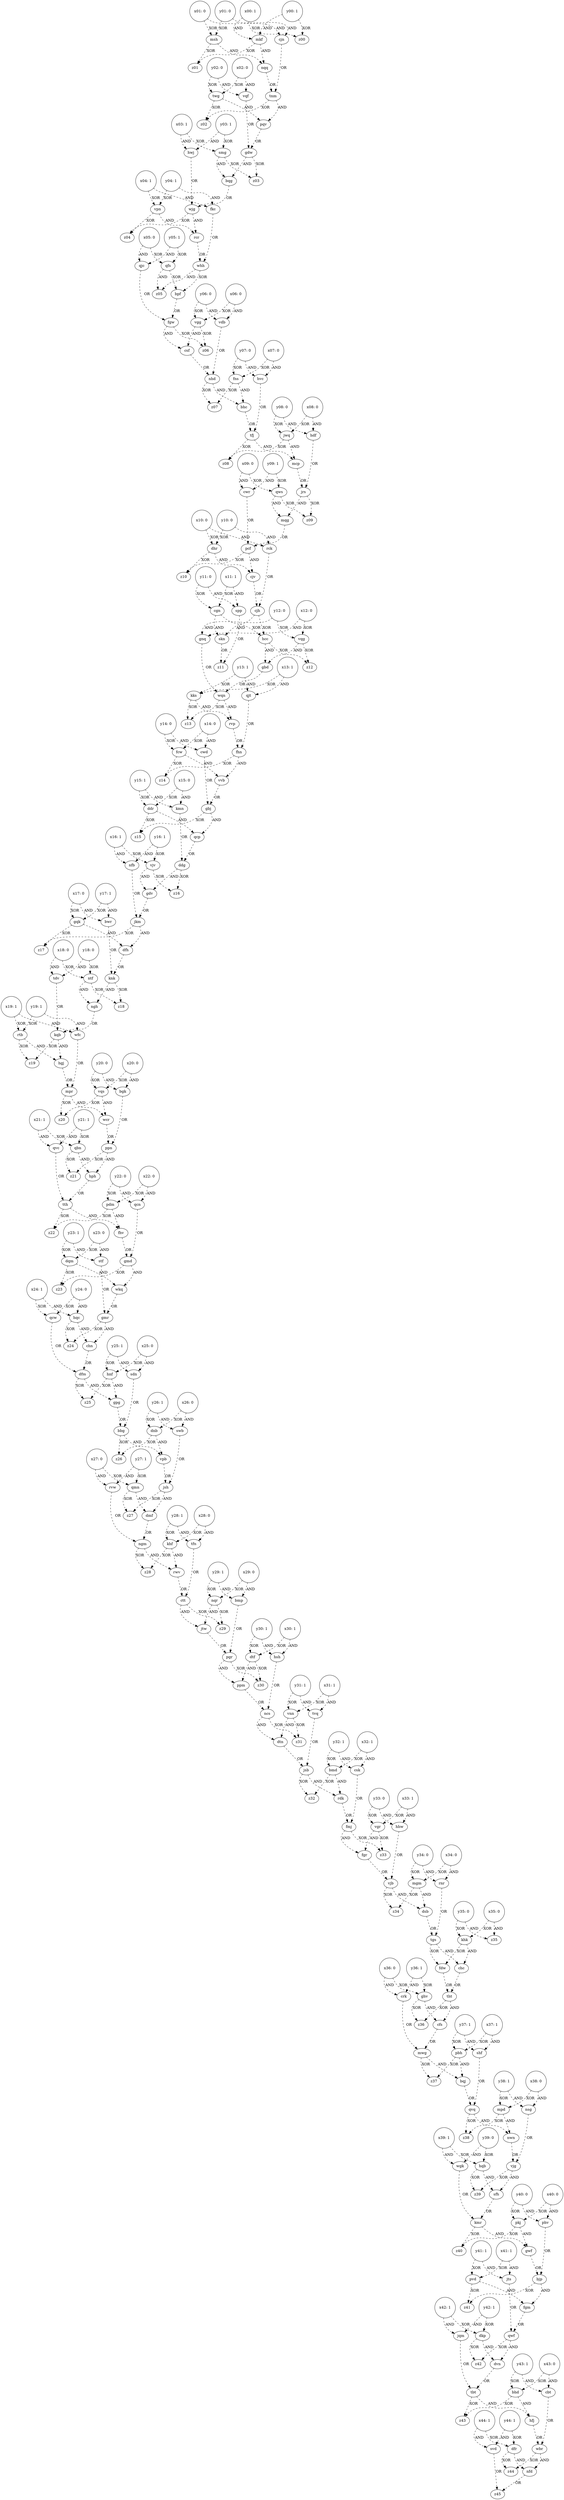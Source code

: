 digraph gates {
  x00 [label="x00: 1" shape=circle];
  x01 [label="x01: 0" shape=circle];
  x02 [label="x02: 0" shape=circle];
  x03 [label="x03: 1" shape=circle];
  x04 [label="x04: 1" shape=circle];
  x05 [label="x05: 0" shape=circle];
  x06 [label="x06: 0" shape=circle];
  x07 [label="x07: 0" shape=circle];
  x08 [label="x08: 0" shape=circle];
  x09 [label="x09: 0" shape=circle];
  x10 [label="x10: 0" shape=circle];
  x11 [label="x11: 1" shape=circle];
  x12 [label="x12: 0" shape=circle];
  x13 [label="x13: 1" shape=circle];
  x14 [label="x14: 0" shape=circle];
  x15 [label="x15: 0" shape=circle];
  x16 [label="x16: 1" shape=circle];
  x17 [label="x17: 0" shape=circle];
  x18 [label="x18: 0" shape=circle];
  x19 [label="x19: 1" shape=circle];
  x20 [label="x20: 0" shape=circle];
  x21 [label="x21: 1" shape=circle];
  x22 [label="x22: 0" shape=circle];
  x23 [label="x23: 0" shape=circle];
  x24 [label="x24: 1" shape=circle];
  x25 [label="x25: 0" shape=circle];
  x26 [label="x26: 0" shape=circle];
  x27 [label="x27: 0" shape=circle];
  x28 [label="x28: 0" shape=circle];
  x29 [label="x29: 0" shape=circle];
  x30 [label="x30: 1" shape=circle];
  x31 [label="x31: 1" shape=circle];
  x32 [label="x32: 1" shape=circle];
  x33 [label="x33: 1" shape=circle];
  x34 [label="x34: 0" shape=circle];
  x35 [label="x35: 0" shape=circle];
  x36 [label="x36: 0" shape=circle];
  x37 [label="x37: 1" shape=circle];
  x38 [label="x38: 0" shape=circle];
  x39 [label="x39: 1" shape=circle];
  x40 [label="x40: 0" shape=circle];
  x41 [label="x41: 1" shape=circle];
  x42 [label="x42: 1" shape=circle];
  x43 [label="x43: 0" shape=circle];
  x44 [label="x44: 1" shape=circle];
  y00 [label="y00: 1" shape=circle];
  y01 [label="y01: 0" shape=circle];
  y02 [label="y02: 0" shape=circle];
  y03 [label="y03: 1" shape=circle];
  y04 [label="y04: 1" shape=circle];
  y05 [label="y05: 1" shape=circle];
  y06 [label="y06: 0" shape=circle];
  y07 [label="y07: 0" shape=circle];
  y08 [label="y08: 0" shape=circle];
  y09 [label="y09: 1" shape=circle];
  y10 [label="y10: 0" shape=circle];
  y11 [label="y11: 0" shape=circle];
  y12 [label="y12: 0" shape=circle];
  y13 [label="y13: 1" shape=circle];
  y14 [label="y14: 0" shape=circle];
  y15 [label="y15: 1" shape=circle];
  y16 [label="y16: 1" shape=circle];
  y17 [label="y17: 1" shape=circle];
  y18 [label="y18: 0" shape=circle];
  y19 [label="y19: 1" shape=circle];
  y20 [label="y20: 0" shape=circle];
  y21 [label="y21: 1" shape=circle];
  y22 [label="y22: 0" shape=circle];
  y23 [label="y23: 1" shape=circle];
  y24 [label="y24: 0" shape=circle];
  y25 [label="y25: 1" shape=circle];
  y26 [label="y26: 1" shape=circle];
  y27 [label="y27: 1" shape=circle];
  y28 [label="y28: 1" shape=circle];
  y29 [label="y29: 1" shape=circle];
  y30 [label="y30: 1" shape=circle];
  y31 [label="y31: 1" shape=circle];
  y32 [label="y32: 1" shape=circle];
  y33 [label="y33: 0" shape=circle];
  y34 [label="y34: 0" shape=circle];
  y35 [label="y35: 0" shape=circle];
  y36 [label="y36: 1" shape=circle];
  y37 [label="y37: 1" shape=circle];
  y38 [label="y38: 1" shape=circle];
  y39 [label="y39: 0" shape=circle];
  y40 [label="y40: 0" shape=circle];
  y41 [label="y41: 1" shape=circle];
  y42 [label="y42: 1" shape=circle];
  y43 [label="y43: 1" shape=circle];
  y44 [label="y44: 1" shape=circle];
  vpn -> rcr [label="AND" style=dashed];
  wjg -> rcr [label="AND" style=dashed];
  y25 -> sdn [label="AND" style=dashed];
  x25 -> sdn [label="AND" style=dashed];
  ncs -> z31 [label="XOR" style=dashed];
  vnn -> z31 [label="XOR" style=dashed];
  dtn -> jsb [label="OR" style=dashed];
  tvq -> jsb [label="OR" style=dashed];
  vjv -> z16 [label="XOR" style=dashed];
  ddg -> z16 [label="XOR" style=dashed];
  x06 -> vdb [label="AND" style=dashed];
  y06 -> vdb [label="AND" style=dashed];
  x04 -> fkc [label="AND" style=dashed];
  y04 -> fkc [label="AND" style=dashed];
  msh -> nqq [label="AND" style=dashed];
  mkf -> nqq [label="AND" style=dashed];
  y05 -> qjc [label="AND" style=dashed];
  x05 -> qjc [label="AND" style=dashed];
  dkp -> dvn [label="AND" style=dashed];
  qwf -> dvn [label="AND" style=dashed];
  jsb -> rdk [label="AND" style=dashed];
  bmd -> rdk [label="AND" style=dashed];
  y00 -> z00 [label="XOR" style=dashed];
  x00 -> z00 [label="XOR" style=dashed];
  y35 -> khk [label="XOR" style=dashed];
  x35 -> khk [label="XOR" style=dashed];
  pcf -> cjv [label="AND" style=dashed];
  dhr -> cjv [label="AND" style=dashed];
  vqg -> gbd [label="AND" style=dashed];
  hcc -> gbd [label="AND" style=dashed];
  x39 -> wgk [label="AND" style=dashed];
  y39 -> wgk [label="AND" style=dashed];
  x33 -> vgr [label="XOR" style=dashed];
  y33 -> vgr [label="XOR" style=dashed];
  bqj -> qvq [label="OR" style=dashed];
  shf -> qvq [label="OR" style=dashed];
  y21 -> qvc [label="AND" style=dashed];
  x21 -> qvc [label="AND" style=dashed];
  vqs -> z20 [label="XOR" style=dashed];
  mpr -> z20 [label="XOR" style=dashed];
  x04 -> vpn [label="XOR" style=dashed];
  y04 -> vpn [label="XOR" style=dashed];
  y01 -> msh [label="XOR" style=dashed];
  x01 -> msh [label="XOR" style=dashed];
  wkq -> gmr [label="OR" style=dashed];
  stf -> gmr [label="OR" style=dashed];
  fgw -> z06 [label="XOR" style=dashed];
  vgg -> z06 [label="XOR" style=dashed];
  x01 -> cjn [label="AND" style=dashed];
  y01 -> cjn [label="AND" style=dashed];
  x11 -> spp [label="AND" style=dashed];
  y11 -> spp [label="AND" style=dashed];
  nhd -> bhc [label="AND" style=dashed];
  fns -> bhc [label="AND" style=dashed];
  gdw -> z03 [label="XOR" style=dashed];
  smg -> z03 [label="XOR" style=dashed];
  qcn -> gmd [label="OR" style=dashed];
  fhv -> gmd [label="OR" style=dashed];
  dvn -> tbt [label="OR" style=dashed];
  jqm -> tbt [label="OR" style=dashed];
  x42 -> jqm [label="AND" style=dashed];
  y42 -> jqm [label="AND" style=dashed];
  y09 -> cwr [label="AND" style=dashed];
  x09 -> cwr [label="AND" style=dashed];
  rwv -> ctt [label="OR" style=dashed];
  tfn -> ctt [label="OR" style=dashed];
  gnq -> wqn [label="OR" style=dashed];
  gbd -> wqn [label="OR" style=dashed];
  tfj -> mcp [label="AND" style=dashed];
  jwq -> mcp [label="AND" style=dashed];
  gpg -> bbg [label="OR" style=dashed];
  sdn -> bbg [label="OR" style=dashed];
  y16 -> nfb [label="AND" style=dashed];
  x16 -> nfb [label="AND" style=dashed];
  tth -> z22 [label="XOR" style=dashed];
  pdm -> z22 [label="XOR" style=dashed];
  x08 -> hdf [label="AND" style=dashed];
  y08 -> hdf [label="AND" style=dashed];
  ppn -> hph [label="AND" style=dashed];
  qbn -> hph [label="AND" style=dashed];
  dmf -> ngm [label="OR" style=dashed];
  rvw -> ngm [label="OR" style=dashed];
  vqg -> z12 [label="XOR" style=dashed];
  hcc -> z12 [label="XOR" style=dashed];
  hfj -> wbr [label="OR" style=dashed];
  cbt -> wbr [label="OR" style=dashed];
  cwd -> gbj [label="OR" style=dashed];
  vvb -> gbj [label="OR" style=dashed];
  x34 -> mgm [label="XOR" style=dashed];
  y34 -> mgm [label="XOR" style=dashed];
  knk -> z18 [label="XOR" style=dashed];
  ntf -> z18 [label="XOR" style=dashed];
  x12 -> vqg [label="XOR" style=dashed];
  y12 -> vqg [label="XOR" style=dashed];
  khf -> rwv [label="AND" style=dashed];
  ngm -> rwv [label="AND" style=dashed];
  fhn -> vvb [label="AND" style=dashed];
  fcw -> vvb [label="AND" style=dashed];
  gmr -> chn [label="AND" style=dashed];
  hqc -> chn [label="AND" style=dashed];
  x12 -> gnq [label="AND" style=dashed];
  y12 -> gnq [label="AND" style=dashed];
  sfh -> kmr [label="OR" style=dashed];
  wgk -> kmr [label="OR" style=dashed];
  mkf -> z01 [label="XOR" style=dashed];
  msh -> z01 [label="XOR" style=dashed];
  fhn -> z14 [label="XOR" style=dashed];
  fcw -> z14 [label="XOR" style=dashed];
  fgm -> qwf [label="OR" style=dashed];
  jts -> qwf [label="OR" style=dashed];
  bpf -> fgw [label="OR" style=dashed];
  qjc -> fgw [label="OR" style=dashed];
  tbt -> z43 [label="XOR" style=dashed];
  bhd -> z43 [label="XOR" style=dashed];
  x16 -> vjv [label="XOR" style=dashed];
  y16 -> vjv [label="XOR" style=dashed];
  x06 -> vgg [label="XOR" style=dashed];
  y06 -> vgg [label="XOR" style=dashed];
  x03 -> hwj [label="AND" style=dashed];
  y03 -> hwj [label="AND" style=dashed];
  phv -> bjp [label="OR" style=dashed];
  gwf -> bjp [label="OR" style=dashed];
  gmd -> z23 [label="XOR" style=dashed];
  dqm -> z23 [label="XOR" style=dashed];
  y39 -> hqb [label="XOR" style=dashed];
  x39 -> hqb [label="XOR" style=dashed];
  y20 -> vqs [label="XOR" style=dashed];
  x20 -> vqs [label="XOR" style=dashed];
  jrs -> z09 [label="XOR" style=dashed];
  qws -> z09 [label="XOR" style=dashed];
  dfm -> z25 [label="XOR" style=dashed];
  hnf -> z25 [label="XOR" style=dashed];
  x15 -> ddr [label="XOR" style=dashed];
  y15 -> ddr [label="XOR" style=dashed];
  y17 -> bwr [label="AND" style=dashed];
  x17 -> bwr [label="AND" style=dashed];
  rtb -> hgj [label="AND" style=dashed];
  kqb -> hgj [label="AND" style=dashed];
  vqf -> gdw [label="OR" style=dashed];
  pqv -> gdw [label="OR" style=dashed];
  y38 -> mpd [label="XOR" style=dashed];
  x38 -> mpd [label="XOR" style=dashed];
  kks -> z13 [label="XOR" style=dashed];
  wqn -> z13 [label="XOR" style=dashed];
  ddg -> gdv [label="AND" style=dashed];
  vjv -> gdv [label="AND" style=dashed];
  x11 -> cgn [label="XOR" style=dashed];
  y11 -> cgn [label="XOR" style=dashed];
  svd -> z45 [label="OR" style=dashed];
  nfd -> z45 [label="OR" style=dashed];
  y44 -> svd [label="AND" style=dashed];
  x44 -> svd [label="AND" style=dashed];
  twg -> pqv [label="AND" style=dashed];
  tnm -> pqv [label="AND" style=dashed];
  ntf -> ngh [label="AND" style=dashed];
  knk -> ngh [label="AND" style=dashed];
  fmj -> z33 [label="XOR" style=dashed];
  vgr -> z33 [label="XOR" style=dashed];
  cjh -> skn [label="AND" style=dashed];
  cgn -> skn [label="AND" style=dashed];
  x07 -> fns [label="XOR" style=dashed];
  y07 -> fns [label="XOR" style=dashed];
  ddr -> qcp [label="AND" style=dashed];
  gbj -> qcp [label="AND" style=dashed];
  mwg -> z37 [label="XOR" style=dashed];
  pbh -> z37 [label="XOR" style=dashed];
  tbt -> hfj [label="AND" style=dashed];
  bhd -> hfj [label="AND" style=dashed];
  x28 -> tfn [label="AND" style=dashed];
  y28 -> tfn [label="AND" style=dashed];
  chn -> dfm [label="OR" style=dashed];
  qcw -> dfm [label="OR" style=dashed];
  y25 -> hnf [label="XOR" style=dashed];
  x25 -> hnf [label="XOR" style=dashed];
  wbr -> z44 [label="XOR" style=dashed];
  dfr -> z44 [label="XOR" style=dashed];
  x24 -> hqc [label="AND" style=dashed];
  y24 -> hqc [label="AND" style=dashed];
  ctt -> z29 [label="XOR" style=dashed];
  nqr -> z29 [label="XOR" style=dashed];
  y10 -> dhr [label="XOR" style=dashed];
  x10 -> dhr [label="XOR" style=dashed];
  x17 -> gqk [label="XOR" style=dashed];
  y17 -> gqk [label="XOR" style=dashed];
  fdw -> tht [label="OR" style=dashed];
  chc -> tht [label="OR" style=dashed];
  x02 -> twg [label="XOR" style=dashed];
  y02 -> twg [label="XOR" style=dashed];
  bbg -> z26 [label="XOR" style=dashed];
  dnb -> z26 [label="XOR" style=dashed];
  hdf -> jrs [label="OR" style=dashed];
  mcp -> jrs [label="OR" style=dashed];
  x22 -> qcn [label="AND" style=dashed];
  y22 -> qcn [label="AND" style=dashed];
  x27 -> rvw [label="AND" style=dashed];
  y27 -> rvw [label="AND" style=dashed];
  bwr -> knk [label="OR" style=dashed];
  dfh -> knk [label="OR" style=dashed];
  y28 -> khf [label="XOR" style=dashed];
  x28 -> khf [label="XOR" style=dashed];
  pvd -> fgm [label="AND" style=dashed];
  bjp -> fgm [label="AND" style=dashed];
  tdv -> kqb [label="OR" style=dashed];
  ngh -> kqb [label="OR" style=dashed];
  x00 -> mkf [label="AND" style=dashed];
  y00 -> mkf [label="AND" style=dashed];
  dsb -> tgs [label="OR" style=dashed];
  rnr -> tgs [label="OR" style=dashed];
  mpd -> z38 [label="XOR" style=dashed];
  qvq -> z38 [label="XOR" style=dashed];
  tgs -> chc [label="AND" style=dashed];
  khk -> chc [label="AND" style=dashed];
  y41 -> pvd [label="XOR" style=dashed];
  x41 -> pvd [label="XOR" style=dashed];
  x09 -> qws [label="XOR" style=dashed];
  y09 -> qws [label="XOR" style=dashed];
  x34 -> rnr [label="AND" style=dashed];
  y34 -> rnr [label="AND" style=dashed];
  y37 -> pbh [label="XOR" style=dashed];
  x37 -> pbh [label="XOR" style=dashed];
  qmn -> z27 [label="XOR" style=dashed];
  jsh -> z27 [label="XOR" style=dashed];
  vpn -> z04 [label="XOR" style=dashed];
  wjg -> z04 [label="XOR" style=dashed];
  x40 -> pkj [label="XOR" style=dashed];
  y40 -> pkj [label="XOR" style=dashed];
  nsg -> vjg [label="OR" style=dashed];
  nwn -> vjg [label="OR" style=dashed];
  x35 -> z35 [label="AND" style=dashed];
  y35 -> z35 [label="AND" style=dashed];
  crk -> mwg [label="OR" style=dashed];
  cfs -> mwg [label="OR" style=dashed];
  rcr -> whh [label="OR" style=dashed];
  fkc -> whh [label="OR" style=dashed];
  gqk -> dfh [label="AND" style=dashed];
  jkm -> dfh [label="AND" style=dashed];
  x27 -> qmn [label="XOR" style=dashed];
  y27 -> qmn [label="XOR" style=dashed];
  hph -> tth [label="OR" style=dashed];
  qvc -> tth [label="OR" style=dashed];
  jtw -> pgr [label="OR" style=dashed];
  bmp -> pgr [label="OR" style=dashed];
  y29 -> bmp [label="AND" style=dashed];
  x29 -> bmp [label="AND" style=dashed];
  x22 -> pdm [label="XOR" style=dashed];
  y22 -> pdm [label="XOR" style=dashed];
  x29 -> nqr [label="XOR" style=dashed];
  y29 -> nqr [label="XOR" style=dashed];
  x36 -> crk [label="AND" style=dashed];
  y36 -> crk [label="AND" style=dashed];
  y10 -> rck [label="AND" style=dashed];
  x10 -> rck [label="AND" style=dashed];
  y03 -> smg [label="XOR" style=dashed];
  x03 -> smg [label="XOR" style=dashed];
  bbg -> vpb [label="AND" style=dashed];
  dnb -> vpb [label="AND" style=dashed];
  tnm -> z02 [label="XOR" style=dashed];
  twg -> z02 [label="XOR" style=dashed];
  rvp -> fhn [label="OR" style=dashed];
  qjt -> fhn [label="OR" style=dashed];
  cjv -> cjh [label="OR" style=dashed];
  rck -> cjh [label="OR" style=dashed];
  ngm -> z28 [label="XOR" style=dashed];
  khf -> z28 [label="XOR" style=dashed];
  qfs -> z05 [label="AND" style=dashed];
  whh -> z05 [label="AND" style=dashed];
  hqb -> sfh [label="AND" style=dashed];
  vjg -> sfh [label="AND" style=dashed];
  skn -> z11 [label="OR" style=dashed];
  spp -> z11 [label="OR" style=dashed];
  cwr -> pcf [label="OR" style=dashed];
  mqg -> pcf [label="OR" style=dashed];
  x44 -> dfr [label="XOR" style=dashed];
  y44 -> dfr [label="XOR" style=dashed];
  hhw -> vjb [label="OR" style=dashed];
  fgr -> vjb [label="OR" style=dashed];
  kmr -> gwf [label="AND" style=dashed];
  pkj -> gwf [label="AND" style=dashed];
  x08 -> jwq [label="XOR" style=dashed];
  y08 -> jwq [label="XOR" style=dashed];
  ppn -> z21 [label="XOR" style=dashed];
  qbn -> z21 [label="XOR" style=dashed];
  kqb -> z19 [label="XOR" style=dashed];
  rtb -> z19 [label="XOR" style=dashed];
  mgm -> z34 [label="XOR" style=dashed];
  vjb -> z34 [label="XOR" style=dashed];
  mpr -> wcr [label="AND" style=dashed];
  vqs -> wcr [label="AND" style=dashed];
  hqb -> z39 [label="XOR" style=dashed];
  vjg -> z39 [label="XOR" style=dashed];
  cgn -> hcc [label="XOR" style=dashed];
  cjh -> hcc [label="XOR" style=dashed];
  y02 -> vqf [label="AND" style=dashed];
  x02 -> vqf [label="AND" style=dashed];
  ghv -> cfs [label="AND" style=dashed];
  tht -> cfs [label="AND" style=dashed];
  x13 -> kks [label="XOR" style=dashed];
  y13 -> kks [label="XOR" style=dashed];
  y26 -> dnb [label="XOR" style=dashed];
  x26 -> dnb [label="XOR" style=dashed];
  qws -> mqg [label="AND" style=dashed];
  jrs -> mqg [label="AND" style=dashed];
  mgm -> dsb [label="AND" style=dashed];
  vjb -> dsb [label="AND" style=dashed];
  x26 -> swb [label="AND" style=dashed];
  y26 -> swb [label="AND" style=dashed];
  x31 -> tvq [label="AND" style=dashed];
  y31 -> tvq [label="AND" style=dashed];
  x20 -> bgk [label="AND" style=dashed];
  y20 -> bgk [label="AND" style=dashed];
  kmn -> ddg [label="OR" style=dashed];
  qcp -> ddg [label="OR" style=dashed];
  y30 -> dtf [label="XOR" style=dashed];
  x30 -> dtf [label="XOR" style=dashed];
  wcr -> ppn [label="OR" style=dashed];
  bgk -> ppn [label="OR" style=dashed];
  dkp -> z42 [label="XOR" style=dashed];
  qwf -> z42 [label="XOR" style=dashed];
  y15 -> kmn [label="AND" style=dashed];
  x15 -> kmn [label="AND" style=dashed];
  x38 -> nsg [label="AND" style=dashed];
  y38 -> nsg [label="AND" style=dashed];
  x21 -> qbn [label="XOR" style=dashed];
  y21 -> qbn [label="XOR" style=dashed];
  dtf -> z30 [label="XOR" style=dashed];
  pgr -> z30 [label="XOR" style=dashed];
  x40 -> phv [label="AND" style=dashed];
  y40 -> phv [label="AND" style=dashed];
  x32 -> csk [label="AND" style=dashed];
  y32 -> csk [label="AND" style=dashed];
  y31 -> vnn [label="XOR" style=dashed];
  x31 -> vnn [label="XOR" style=dashed];
  y24 -> qcw [label="XOR" style=dashed];
  x24 -> qcw [label="XOR" style=dashed];
  pkj -> z40 [label="XOR" style=dashed];
  kmr -> z40 [label="XOR" style=dashed];
  gmr -> z24 [label="XOR" style=dashed];
  hqc -> z24 [label="XOR" style=dashed];
  x43 -> cbt [label="AND" style=dashed];
  y43 -> cbt [label="AND" style=dashed];
  y18 -> ntf [label="XOR" style=dashed];
  x18 -> ntf [label="XOR" style=dashed];
  pgr -> ppm [label="AND" style=dashed];
  dtf -> ppm [label="AND" style=dashed];
  nqr -> jtw [label="AND" style=dashed];
  ctt -> jtw [label="AND" style=dashed];
  wqn -> rvp [label="AND" style=dashed];
  kks -> rvp [label="AND" style=dashed];
  x13 -> qjt [label="AND" style=dashed];
  y13 -> qjt [label="AND" style=dashed];
  jsb -> z32 [label="XOR" style=dashed];
  bmd -> z32 [label="XOR" style=dashed];
  qfs -> bpf [label="XOR" style=dashed];
  whh -> bpf [label="XOR" style=dashed];
  y23 -> dqm [label="XOR" style=dashed];
  x23 -> dqm [label="XOR" style=dashed];
  y33 -> hhw [label="AND" style=dashed];
  x33 -> hhw [label="AND" style=dashed];
  ncs -> dtn [label="AND" style=dashed];
  vnn -> dtn [label="AND" style=dashed];
  y19 -> rtb [label="XOR" style=dashed];
  x19 -> rtb [label="XOR" style=dashed];
  rdk -> fmj [label="OR" style=dashed];
  csk -> fmj [label="OR" style=dashed];
  gdw -> bqg [label="AND" style=dashed];
  smg -> bqg [label="AND" style=dashed];
  x32 -> bmd [label="XOR" style=dashed];
  y32 -> bmd [label="XOR" style=dashed];
  nqq -> tnm [label="OR" style=dashed];
  cjn -> tnm [label="OR" style=dashed];
  gbj -> z15 [label="XOR" style=dashed];
  ddr -> z15 [label="XOR" style=dashed];
  x05 -> qfs [label="XOR" style=dashed];
  y05 -> qfs [label="XOR" style=dashed];
  bqg -> wjg [label="OR" style=dashed];
  hwj -> wjg [label="OR" style=dashed];
  x30 -> hsh [label="AND" style=dashed];
  y30 -> hsh [label="AND" style=dashed];
  y19 -> wfc [label="AND" style=dashed];
  x19 -> wfc [label="AND" style=dashed];
  tfj -> z08 [label="XOR" style=dashed];
  jwq -> z08 [label="XOR" style=dashed];
  x43 -> bhd [label="XOR" style=dashed];
  y43 -> bhd [label="XOR" style=dashed];
  x42 -> dkp [label="XOR" style=dashed];
  y42 -> dkp [label="XOR" style=dashed];
  fmj -> fgr [label="AND" style=dashed];
  vgr -> fgr [label="AND" style=dashed];
  y41 -> jts [label="AND" style=dashed];
  x41 -> jts [label="AND" style=dashed];
  nhd -> z07 [label="XOR" style=dashed];
  fns -> z07 [label="XOR" style=dashed];
  qvq -> nwn [label="AND" style=dashed];
  mpd -> nwn [label="AND" style=dashed];
  jkm -> z17 [label="XOR" style=dashed];
  gqk -> z17 [label="XOR" style=dashed];
  tth -> fhv [label="AND" style=dashed];
  pdm -> fhv [label="AND" style=dashed];
  hsh -> ncs [label="OR" style=dashed];
  ppm -> ncs [label="OR" style=dashed];
  nfb -> jkm [label="OR" style=dashed];
  gdv -> jkm [label="OR" style=dashed];
  khk -> fdw [label="XOR" style=dashed];
  tgs -> fdw [label="XOR" style=dashed];
  wbr -> nfd [label="AND" style=dashed];
  dfr -> nfd [label="AND" style=dashed];
  hgj -> mpr [label="OR" style=dashed];
  wfc -> mpr [label="OR" style=dashed];
  dfm -> gpg [label="AND" style=dashed];
  hnf -> gpg [label="AND" style=dashed];
  mwg -> bqj [label="AND" style=dashed];
  pbh -> bqj [label="AND" style=dashed];
  x14 -> cwd [label="AND" style=dashed];
  y14 -> cwd [label="AND" style=dashed];
  y37 -> shf [label="AND" style=dashed];
  x37 -> shf [label="AND" style=dashed];
  y18 -> tdv [label="AND" style=dashed];
  x18 -> tdv [label="AND" style=dashed];
  dhr -> z10 [label="XOR" style=dashed];
  pcf -> z10 [label="XOR" style=dashed];
  vpb -> jsh [label="OR" style=dashed];
  swb -> jsh [label="OR" style=dashed];
  vgg -> csf [label="AND" style=dashed];
  fgw -> csf [label="AND" style=dashed];
  qmn -> dmf [label="AND" style=dashed];
  jsh -> dmf [label="AND" style=dashed];
  x36 -> ghv [label="XOR" style=dashed];
  y36 -> ghv [label="XOR" style=dashed];
  y23 -> stf [label="AND" style=dashed];
  x23 -> stf [label="AND" style=dashed];
  dqm -> wkq [label="AND" style=dashed];
  gmd -> wkq [label="AND" style=dashed];
  y14 -> fcw [label="XOR" style=dashed];
  x14 -> fcw [label="XOR" style=dashed];
  ghv -> z36 [label="XOR" style=dashed];
  tht -> z36 [label="XOR" style=dashed];
  hvc -> tfj [label="OR" style=dashed];
  bhc -> tfj [label="OR" style=dashed];
  bjp -> z41 [label="XOR" style=dashed];
  pvd -> z41 [label="XOR" style=dashed];
  csf -> nhd [label="OR" style=dashed];
  vdb -> nhd [label="OR" style=dashed];
  x07 -> hvc [label="AND" style=dashed];
  y07 -> hvc [label="AND" style=dashed];
}
